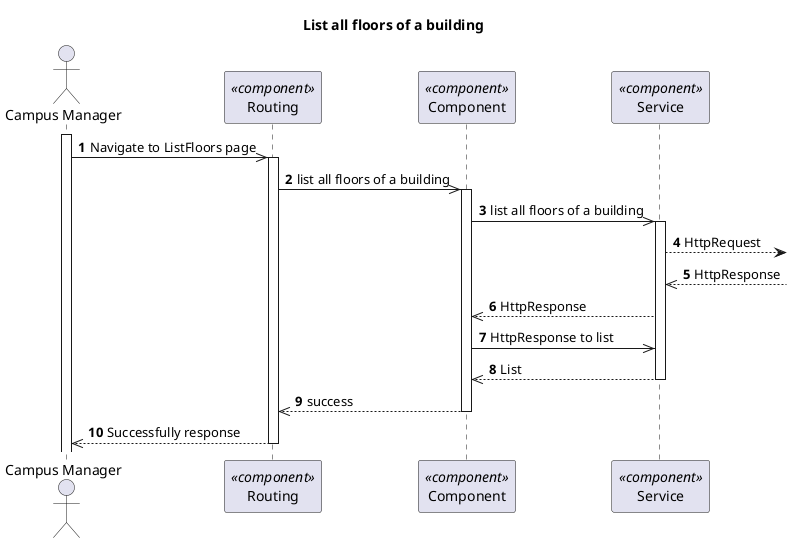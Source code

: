 @startuml Process View - Level 3

autonumber
skinparam packageStyle rect

title List all floors of a building

actor "Campus Manager" as CM
participant "Routing" as routing <<component>>
participant "Component" as comp <<component>>
participant "Service" as service <<component>>

activate CM
CM->> routing : Navigate to ListFloors page
activate routing
routing ->> comp : list all floors of a building

activate comp
comp ->> service : list all floors of a building

activate service
service --> : HttpRequest
service<<--  : HttpResponse
comp <<-- service : HttpResponse
comp ->> service: HttpResponse to list
comp <<-- service : List
deactivate service

comp -->> routing : success
deactivate comp

CM<<-- routing : Successfully response
deactivate routing

@enduml
